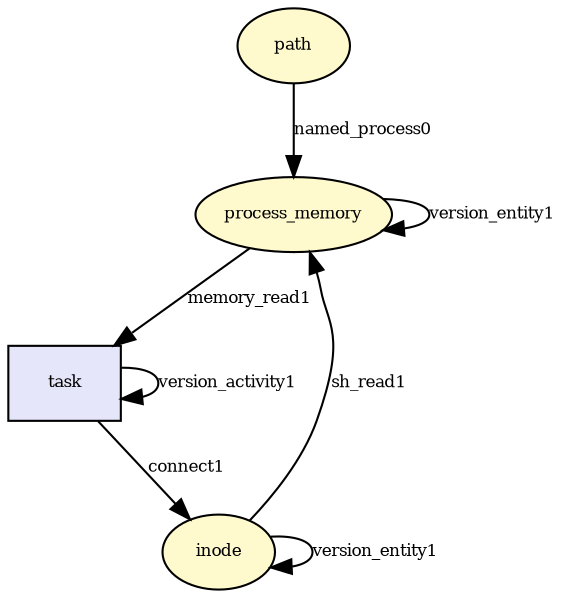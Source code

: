 digraph RGL__DirectedAdjacencyGraph {path[fontsize = 8,label = "path",shape = ellipse, fillcolor="#fffacd", style = filled]

process_memory[fontsize = 8,label = "process_memory",shape = ellipse, fillcolor="#fffacd", style = filled]

path -> process_memory[fontsize = 8,label = "named_process0", color="#000000"]

process_memory -> process_memory[fontsize = 8,label = "version_entity1", color="#000000"]

inode[fontsize = 8,label = "inode",shape = ellipse, fillcolor="#fffacd", style = filled]

inode -> process_memory[fontsize = 8,label = "sh_read1", color="#000000"]

task[fontsize = 8,label = "task",shape = rectangle, fillcolor="#e6e6fa", style = filled]

task -> task[fontsize = 8,label = "version_activity1", color="#000000"]

process_memory -> task[fontsize = 8,label = "memory_read1", color="#000000"]

inode -> inode[fontsize = 8,label = "version_entity1", color="#000000"]

task -> inode[fontsize = 8,label = "connect1", color="#000000"]

}